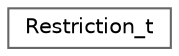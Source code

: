 digraph "Graphical Class Hierarchy"
{
 // LATEX_PDF_SIZE
  bgcolor="transparent";
  edge [fontname=Helvetica,fontsize=10,labelfontname=Helvetica,labelfontsize=10];
  node [fontname=Helvetica,fontsize=10,shape=box,height=0.2,width=0.4];
  rankdir="LR";
  Node0 [id="Node000000",label="Restriction_t",height=0.2,width=0.4,color="grey40", fillcolor="white", style="filled",URL="$structRestriction__t.html",tooltip=" "];
}
